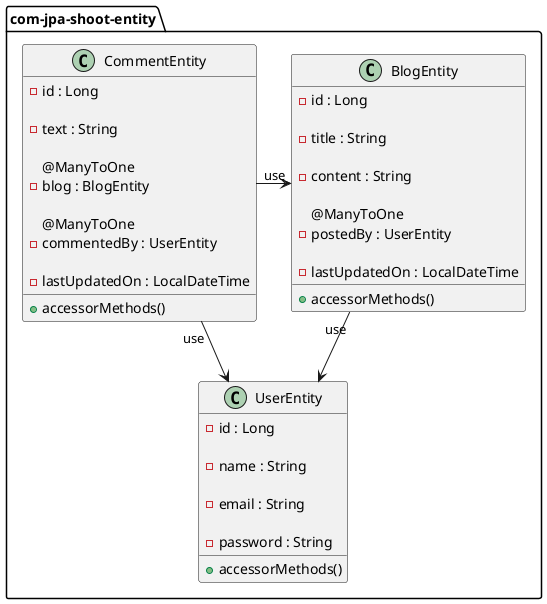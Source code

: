 @startuml
'https://plantuml.com/use-case-diagram
package com-jpa-shoot-entity {
class UserEntity {
    - id : Long

    - name : String

    - email : String

    - password : String

    + accessorMethods()
}

class BlogEntity{
  - id : Long

  - title : String

  - content : String

    @ManyToOne
  - postedBy : UserEntity

  - lastUpdatedOn : LocalDateTime

  + accessorMethods()
}

class CommentEntity{
  - id : Long

  - text : String

  @ManyToOne
  - blog : BlogEntity

  @ManyToOne
  - commentedBy : UserEntity

  - lastUpdatedOn : LocalDateTime

  + accessorMethods()
}

}


BlogEntity "use" --> UserEntity

CommentEntity "use" --> UserEntity

CommentEntity "use" -> BlogEntity





@enduml
